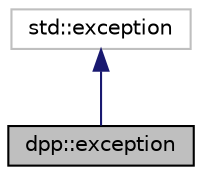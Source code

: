 digraph "dpp::exception"
{
 // INTERACTIVE_SVG=YES
 // LATEX_PDF_SIZE
  bgcolor="transparent";
  edge [fontname="Helvetica",fontsize="10",labelfontname="Helvetica",labelfontsize="10"];
  node [fontname="Helvetica",fontsize="10",shape=record];
  Node1 [label="dpp::exception",height=0.2,width=0.4,color="black", fillcolor="grey75", style="filled", fontcolor="black",tooltip="The dpp::exception class derives from std::exception and supports some other ways of passing in error..."];
  Node2 -> Node1 [dir="back",color="midnightblue",fontsize="10",style="solid",fontname="Helvetica"];
  Node2 [label="std::exception",height=0.2,width=0.4,color="grey75",tooltip=" "];
}
